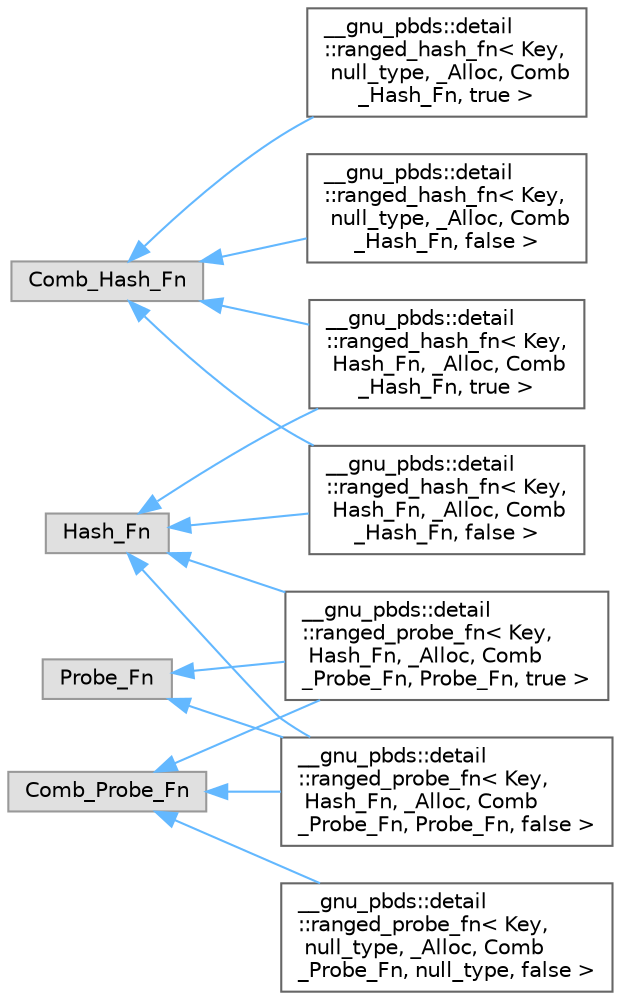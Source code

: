 digraph "Graphical Class Hierarchy"
{
 // LATEX_PDF_SIZE
  bgcolor="transparent";
  edge [fontname=Helvetica,fontsize=10,labelfontname=Helvetica,labelfontsize=10];
  node [fontname=Helvetica,fontsize=10,shape=box,height=0.2,width=0.4];
  rankdir="LR";
  Node0 [id="Node000000",label="Comb_Hash_Fn",height=0.2,width=0.4,color="grey60", fillcolor="#E0E0E0", style="filled",tooltip=" "];
  Node0 -> Node1 [id="edge201_Node000000_Node000001",dir="back",color="steelblue1",style="solid",tooltip=" "];
  Node1 [id="Node000001",label="__gnu_pbds::detail\l::ranged_hash_fn\< Key,\l Hash_Fn, _Alloc, Comb\l_Hash_Fn, false \>",height=0.2,width=0.4,color="grey40", fillcolor="white", style="filled",URL="$class____gnu__pbds_1_1detail_1_1ranged__hash__fn_3_01_key_00_01_hash___fn_00_01___alloc_00_01_comb___hash___fn_00_01false_01_4.html",tooltip=" "];
  Node0 -> Node3 [id="edge202_Node000000_Node000003",dir="back",color="steelblue1",style="solid",tooltip=" "];
  Node3 [id="Node000003",label="__gnu_pbds::detail\l::ranged_hash_fn\< Key,\l Hash_Fn, _Alloc, Comb\l_Hash_Fn, true \>",height=0.2,width=0.4,color="grey40", fillcolor="white", style="filled",URL="$class____gnu__pbds_1_1detail_1_1ranged__hash__fn_3_01_key_00_01_hash___fn_00_01___alloc_00_01_comb___hash___fn_00_01true_01_4.html",tooltip=" "];
  Node0 -> Node9 [id="edge203_Node000000_Node000009",dir="back",color="steelblue1",style="solid",tooltip=" "];
  Node9 [id="Node000009",label="__gnu_pbds::detail\l::ranged_hash_fn\< Key,\l null_type, _Alloc, Comb\l_Hash_Fn, false \>",height=0.2,width=0.4,color="grey40", fillcolor="white", style="filled",URL="$class____gnu__pbds_1_1detail_1_1ranged__hash__fn_3_01_key_00_01null__type_00_01___alloc_00_01_comb___hash___fn_00_01false_01_4.html",tooltip=" "];
  Node0 -> Node10 [id="edge204_Node000000_Node000010",dir="back",color="steelblue1",style="solid",tooltip=" "];
  Node10 [id="Node000010",label="__gnu_pbds::detail\l::ranged_hash_fn\< Key,\l null_type, _Alloc, Comb\l_Hash_Fn, true \>",height=0.2,width=0.4,color="grey40", fillcolor="white", style="filled",URL="$class____gnu__pbds_1_1detail_1_1ranged__hash__fn_3_01_key_00_01null__type_00_01___alloc_00_01_comb___hash___fn_00_01true_01_4.html",tooltip=" "];
  Node5 [id="Node000005",label="Comb_Probe_Fn",height=0.2,width=0.4,color="grey60", fillcolor="#E0E0E0", style="filled",tooltip=" "];
  Node5 -> Node4 [id="edge205_Node000005_Node000004",dir="back",color="steelblue1",style="solid",tooltip=" "];
  Node4 [id="Node000004",label="__gnu_pbds::detail\l::ranged_probe_fn\< Key,\l Hash_Fn, _Alloc, Comb\l_Probe_Fn, Probe_Fn, false \>",height=0.2,width=0.4,color="grey40", fillcolor="white", style="filled",URL="$class____gnu__pbds_1_1detail_1_1ranged__probe__fn_3_01_key_00_01_hash___fn_00_01___alloc_00_01_cc5f8c4f004b12eafc2f870bb2b345e11.html",tooltip=" "];
  Node5 -> Node6 [id="edge206_Node000005_Node000006",dir="back",color="steelblue1",style="solid",tooltip=" "];
  Node6 [id="Node000006",label="__gnu_pbds::detail\l::ranged_probe_fn\< Key,\l Hash_Fn, _Alloc, Comb\l_Probe_Fn, Probe_Fn, true \>",height=0.2,width=0.4,color="grey40", fillcolor="white", style="filled",URL="$class____gnu__pbds_1_1detail_1_1ranged__probe__fn_3_01_key_00_01_hash___fn_00_01___alloc_00_01_c234843087a0b873cc0910104278cc54f.html",tooltip=" "];
  Node5 -> Node8 [id="edge207_Node000005_Node000008",dir="back",color="steelblue1",style="solid",tooltip=" "];
  Node8 [id="Node000008",label="__gnu_pbds::detail\l::ranged_probe_fn\< Key,\l null_type, _Alloc, Comb\l_Probe_Fn, null_type, false \>",height=0.2,width=0.4,color="grey40", fillcolor="white", style="filled",URL="$class____gnu__pbds_1_1detail_1_1ranged__probe__fn_3_01_key_00_01null__type_00_01___alloc_00_01_c26e19c6c0e9846f8683c6652cec3830a.html",tooltip=" "];
  Node2 [id="Node000002",label="Hash_Fn",height=0.2,width=0.4,color="grey60", fillcolor="#E0E0E0", style="filled",tooltip=" "];
  Node2 -> Node1 [id="edge208_Node000002_Node000001",dir="back",color="steelblue1",style="solid",tooltip=" "];
  Node2 -> Node3 [id="edge209_Node000002_Node000003",dir="back",color="steelblue1",style="solid",tooltip=" "];
  Node2 -> Node4 [id="edge210_Node000002_Node000004",dir="back",color="steelblue1",style="solid",tooltip=" "];
  Node2 -> Node6 [id="edge211_Node000002_Node000006",dir="back",color="steelblue1",style="solid",tooltip=" "];
  Node7 [id="Node000007",label="Probe_Fn",height=0.2,width=0.4,color="grey60", fillcolor="#E0E0E0", style="filled",tooltip=" "];
  Node7 -> Node4 [id="edge212_Node000007_Node000004",dir="back",color="steelblue1",style="solid",tooltip=" "];
  Node7 -> Node6 [id="edge213_Node000007_Node000006",dir="back",color="steelblue1",style="solid",tooltip=" "];
}
